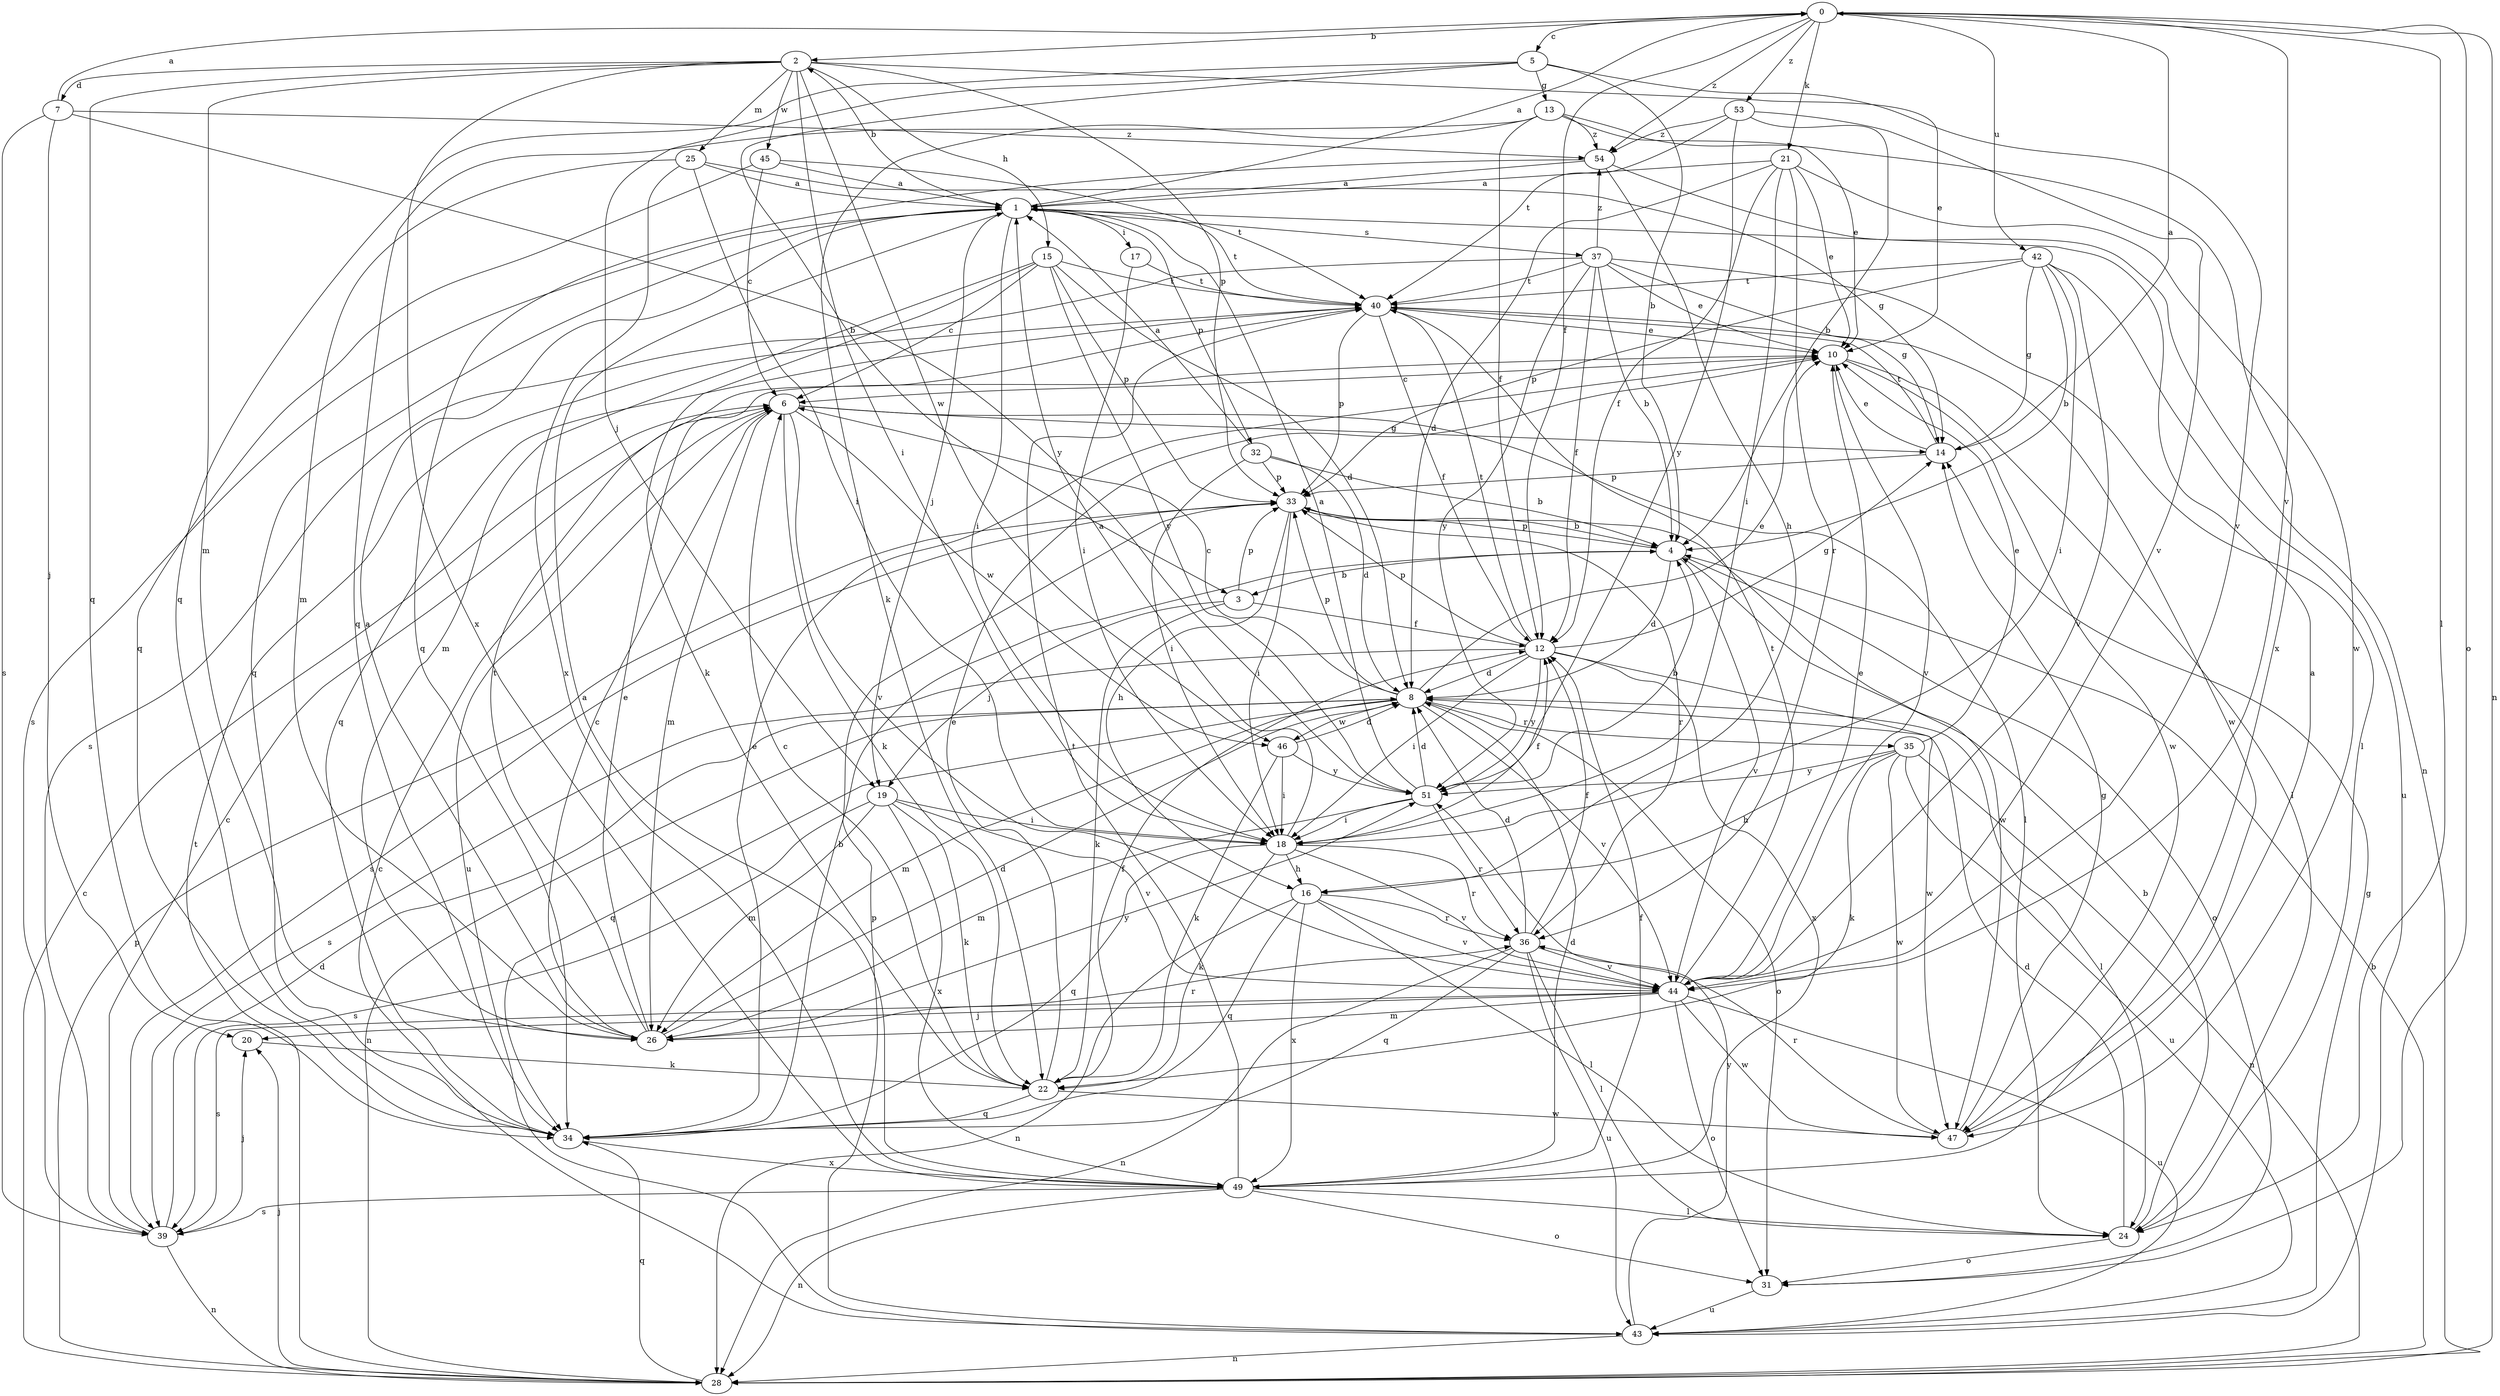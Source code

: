 strict digraph  {
0;
1;
2;
3;
4;
5;
6;
7;
8;
10;
12;
13;
14;
15;
16;
17;
18;
19;
20;
21;
22;
24;
25;
26;
28;
31;
32;
33;
34;
35;
36;
37;
39;
40;
42;
43;
44;
45;
46;
47;
49;
51;
53;
54;
0 -> 2  [label=b];
0 -> 5  [label=c];
0 -> 12  [label=f];
0 -> 21  [label=k];
0 -> 24  [label=l];
0 -> 28  [label=n];
0 -> 31  [label=o];
0 -> 42  [label=u];
0 -> 44  [label=v];
0 -> 53  [label=z];
0 -> 54  [label=z];
1 -> 0  [label=a];
1 -> 2  [label=b];
1 -> 17  [label=i];
1 -> 18  [label=i];
1 -> 19  [label=j];
1 -> 32  [label=p];
1 -> 34  [label=q];
1 -> 37  [label=s];
1 -> 39  [label=s];
1 -> 40  [label=t];
2 -> 7  [label=d];
2 -> 10  [label=e];
2 -> 15  [label=h];
2 -> 18  [label=i];
2 -> 25  [label=m];
2 -> 26  [label=m];
2 -> 33  [label=p];
2 -> 34  [label=q];
2 -> 45  [label=w];
2 -> 46  [label=w];
2 -> 49  [label=x];
3 -> 12  [label=f];
3 -> 19  [label=j];
3 -> 22  [label=k];
3 -> 33  [label=p];
4 -> 3  [label=b];
4 -> 8  [label=d];
4 -> 31  [label=o];
4 -> 33  [label=p];
4 -> 44  [label=v];
5 -> 3  [label=b];
5 -> 4  [label=b];
5 -> 13  [label=g];
5 -> 19  [label=j];
5 -> 34  [label=q];
5 -> 44  [label=v];
6 -> 14  [label=g];
6 -> 22  [label=k];
6 -> 24  [label=l];
6 -> 26  [label=m];
6 -> 43  [label=u];
6 -> 44  [label=v];
6 -> 46  [label=w];
7 -> 0  [label=a];
7 -> 20  [label=j];
7 -> 39  [label=s];
7 -> 51  [label=y];
7 -> 54  [label=z];
8 -> 6  [label=c];
8 -> 10  [label=e];
8 -> 24  [label=l];
8 -> 26  [label=m];
8 -> 28  [label=n];
8 -> 31  [label=o];
8 -> 33  [label=p];
8 -> 34  [label=q];
8 -> 35  [label=r];
8 -> 44  [label=v];
8 -> 46  [label=w];
10 -> 6  [label=c];
10 -> 24  [label=l];
10 -> 44  [label=v];
10 -> 47  [label=w];
12 -> 8  [label=d];
12 -> 14  [label=g];
12 -> 18  [label=i];
12 -> 33  [label=p];
12 -> 39  [label=s];
12 -> 40  [label=t];
12 -> 47  [label=w];
12 -> 49  [label=x];
12 -> 51  [label=y];
13 -> 10  [label=e];
13 -> 12  [label=f];
13 -> 22  [label=k];
13 -> 34  [label=q];
13 -> 49  [label=x];
13 -> 54  [label=z];
14 -> 0  [label=a];
14 -> 10  [label=e];
14 -> 33  [label=p];
14 -> 40  [label=t];
15 -> 6  [label=c];
15 -> 8  [label=d];
15 -> 22  [label=k];
15 -> 26  [label=m];
15 -> 33  [label=p];
15 -> 40  [label=t];
15 -> 51  [label=y];
16 -> 24  [label=l];
16 -> 28  [label=n];
16 -> 34  [label=q];
16 -> 36  [label=r];
16 -> 44  [label=v];
16 -> 49  [label=x];
17 -> 18  [label=i];
17 -> 40  [label=t];
18 -> 1  [label=a];
18 -> 12  [label=f];
18 -> 16  [label=h];
18 -> 22  [label=k];
18 -> 34  [label=q];
18 -> 36  [label=r];
18 -> 44  [label=v];
19 -> 18  [label=i];
19 -> 22  [label=k];
19 -> 26  [label=m];
19 -> 39  [label=s];
19 -> 44  [label=v];
19 -> 49  [label=x];
20 -> 22  [label=k];
21 -> 1  [label=a];
21 -> 8  [label=d];
21 -> 10  [label=e];
21 -> 12  [label=f];
21 -> 18  [label=i];
21 -> 36  [label=r];
21 -> 47  [label=w];
22 -> 6  [label=c];
22 -> 10  [label=e];
22 -> 12  [label=f];
22 -> 34  [label=q];
22 -> 47  [label=w];
24 -> 4  [label=b];
24 -> 8  [label=d];
24 -> 31  [label=o];
25 -> 1  [label=a];
25 -> 14  [label=g];
25 -> 18  [label=i];
25 -> 26  [label=m];
25 -> 49  [label=x];
26 -> 1  [label=a];
26 -> 6  [label=c];
26 -> 8  [label=d];
26 -> 10  [label=e];
26 -> 36  [label=r];
26 -> 40  [label=t];
26 -> 51  [label=y];
28 -> 4  [label=b];
28 -> 6  [label=c];
28 -> 20  [label=j];
28 -> 33  [label=p];
28 -> 34  [label=q];
28 -> 40  [label=t];
31 -> 43  [label=u];
32 -> 1  [label=a];
32 -> 4  [label=b];
32 -> 8  [label=d];
32 -> 18  [label=i];
32 -> 33  [label=p];
33 -> 4  [label=b];
33 -> 16  [label=h];
33 -> 18  [label=i];
33 -> 36  [label=r];
33 -> 39  [label=s];
33 -> 47  [label=w];
34 -> 4  [label=b];
34 -> 10  [label=e];
34 -> 49  [label=x];
35 -> 10  [label=e];
35 -> 16  [label=h];
35 -> 22  [label=k];
35 -> 28  [label=n];
35 -> 43  [label=u];
35 -> 47  [label=w];
35 -> 51  [label=y];
36 -> 8  [label=d];
36 -> 12  [label=f];
36 -> 24  [label=l];
36 -> 28  [label=n];
36 -> 34  [label=q];
36 -> 43  [label=u];
36 -> 44  [label=v];
37 -> 4  [label=b];
37 -> 10  [label=e];
37 -> 12  [label=f];
37 -> 14  [label=g];
37 -> 24  [label=l];
37 -> 39  [label=s];
37 -> 40  [label=t];
37 -> 51  [label=y];
37 -> 54  [label=z];
39 -> 6  [label=c];
39 -> 8  [label=d];
39 -> 20  [label=j];
39 -> 28  [label=n];
40 -> 10  [label=e];
40 -> 12  [label=f];
40 -> 33  [label=p];
40 -> 34  [label=q];
40 -> 47  [label=w];
42 -> 4  [label=b];
42 -> 14  [label=g];
42 -> 18  [label=i];
42 -> 33  [label=p];
42 -> 40  [label=t];
42 -> 43  [label=u];
42 -> 44  [label=v];
43 -> 6  [label=c];
43 -> 14  [label=g];
43 -> 28  [label=n];
43 -> 33  [label=p];
43 -> 51  [label=y];
44 -> 10  [label=e];
44 -> 20  [label=j];
44 -> 26  [label=m];
44 -> 31  [label=o];
44 -> 39  [label=s];
44 -> 40  [label=t];
44 -> 43  [label=u];
44 -> 47  [label=w];
45 -> 1  [label=a];
45 -> 6  [label=c];
45 -> 34  [label=q];
45 -> 40  [label=t];
46 -> 8  [label=d];
46 -> 18  [label=i];
46 -> 22  [label=k];
46 -> 51  [label=y];
47 -> 1  [label=a];
47 -> 14  [label=g];
47 -> 36  [label=r];
49 -> 1  [label=a];
49 -> 8  [label=d];
49 -> 12  [label=f];
49 -> 24  [label=l];
49 -> 28  [label=n];
49 -> 31  [label=o];
49 -> 39  [label=s];
49 -> 40  [label=t];
51 -> 1  [label=a];
51 -> 4  [label=b];
51 -> 8  [label=d];
51 -> 18  [label=i];
51 -> 26  [label=m];
51 -> 36  [label=r];
53 -> 4  [label=b];
53 -> 40  [label=t];
53 -> 44  [label=v];
53 -> 51  [label=y];
53 -> 54  [label=z];
54 -> 1  [label=a];
54 -> 16  [label=h];
54 -> 28  [label=n];
54 -> 34  [label=q];
}

